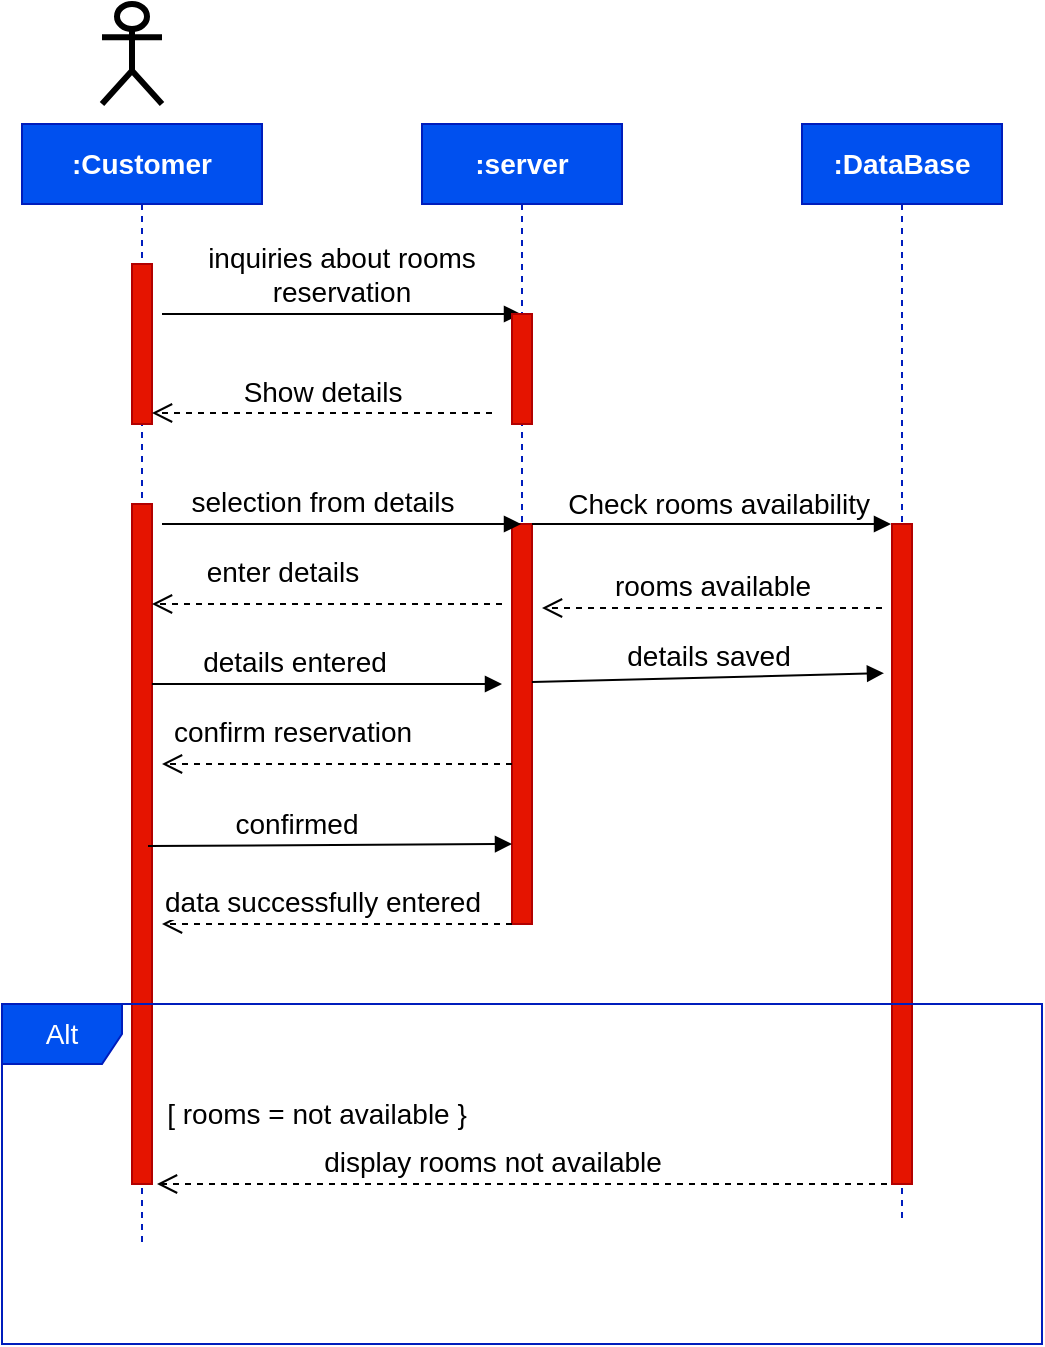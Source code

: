 <mxfile version="16.0.3" type="device"><diagram id="PXB2wZgszIesgVAxLlNB" name="Page-1"><mxGraphModel dx="868" dy="425" grid="1" gridSize="10" guides="1" tooltips="1" connect="1" arrows="1" fold="1" page="1" pageScale="1" pageWidth="1100" pageHeight="850" math="0" shadow="0"><root><mxCell id="0"/><mxCell id="1" parent="0"/><mxCell id="K5pgU8ycxPZ3NiFQEDI7-1" value="&lt;b&gt;&lt;font style=&quot;font-size: 14px&quot;&gt;:Customer&lt;/font&gt;&lt;/b&gt;" style="shape=umlLifeline;perimeter=lifelinePerimeter;whiteSpace=wrap;html=1;container=1;collapsible=0;recursiveResize=0;outlineConnect=0;fillColor=#0050ef;fontColor=#ffffff;strokeColor=#001DBC;" vertex="1" parent="1"><mxGeometry x="80" y="80" width="120" height="560" as="geometry"/></mxCell><mxCell id="K5pgU8ycxPZ3NiFQEDI7-17" value="" style="html=1;points=[];perimeter=orthogonalPerimeter;fontSize=14;fillColor=#e51400;strokeColor=#B20000;fontColor=#ffffff;" vertex="1" parent="K5pgU8ycxPZ3NiFQEDI7-1"><mxGeometry x="55" y="70" width="10" height="80" as="geometry"/></mxCell><mxCell id="K5pgU8ycxPZ3NiFQEDI7-25" value="" style="html=1;verticalAlign=bottom;endArrow=block;rounded=0;fontSize=14;fontColor=#000000;" edge="1" parent="K5pgU8ycxPZ3NiFQEDI7-1" target="K5pgU8ycxPZ3NiFQEDI7-2"><mxGeometry x="1" y="163" width="80" relative="1" as="geometry"><mxPoint x="70" y="95" as="sourcePoint"/><mxPoint x="135" y="95" as="targetPoint"/><mxPoint x="90" y="28" as="offset"/></mxGeometry></mxCell><mxCell id="K5pgU8ycxPZ3NiFQEDI7-28" value="Show details" style="html=1;verticalAlign=bottom;endArrow=open;dashed=1;endSize=8;rounded=0;fontSize=14;fontColor=#000000;" edge="1" parent="K5pgU8ycxPZ3NiFQEDI7-1"><mxGeometry relative="1" as="geometry"><mxPoint x="65" y="144.5" as="targetPoint"/><mxPoint x="235" y="144.5" as="sourcePoint"/></mxGeometry></mxCell><mxCell id="K5pgU8ycxPZ3NiFQEDI7-29" value="" style="html=1;points=[];perimeter=orthogonalPerimeter;fontSize=14;fontColor=#ffffff;fillColor=#e51400;strokeColor=#B20000;" vertex="1" parent="K5pgU8ycxPZ3NiFQEDI7-1"><mxGeometry x="55" y="190" width="10" height="340" as="geometry"/></mxCell><mxCell id="K5pgU8ycxPZ3NiFQEDI7-41" value="details entered" style="html=1;verticalAlign=bottom;endArrow=block;rounded=0;fontSize=14;fontColor=#000000;" edge="1" parent="K5pgU8ycxPZ3NiFQEDI7-1"><mxGeometry x="-0.187" width="80" relative="1" as="geometry"><mxPoint x="65" y="280" as="sourcePoint"/><mxPoint x="240" y="280" as="targetPoint"/><mxPoint as="offset"/></mxGeometry></mxCell><mxCell id="K5pgU8ycxPZ3NiFQEDI7-2" value="&lt;b&gt;&lt;font style=&quot;font-size: 14px&quot;&gt;:server&lt;/font&gt;&lt;/b&gt;" style="shape=umlLifeline;perimeter=lifelinePerimeter;whiteSpace=wrap;html=1;container=1;collapsible=0;recursiveResize=0;outlineConnect=0;fillColor=#0050ef;fontColor=#ffffff;strokeColor=#001DBC;" vertex="1" parent="1"><mxGeometry x="280" y="80" width="100" height="400" as="geometry"/></mxCell><mxCell id="K5pgU8ycxPZ3NiFQEDI7-18" value="" style="html=1;points=[];perimeter=orthogonalPerimeter;fontSize=14;fontColor=#ffffff;fillColor=#e51400;strokeColor=#B20000;" vertex="1" parent="K5pgU8ycxPZ3NiFQEDI7-2"><mxGeometry x="45" y="95" width="10" height="55" as="geometry"/></mxCell><mxCell id="K5pgU8ycxPZ3NiFQEDI7-32" value="" style="html=1;points=[];perimeter=orthogonalPerimeter;fontSize=14;fontColor=#ffffff;fillColor=#e51400;strokeColor=#B20000;" vertex="1" parent="K5pgU8ycxPZ3NiFQEDI7-2"><mxGeometry x="45" y="200" width="10" height="200" as="geometry"/></mxCell><mxCell id="K5pgU8ycxPZ3NiFQEDI7-42" value="details saved" style="html=1;verticalAlign=bottom;endArrow=block;rounded=0;fontSize=14;fontColor=#000000;entryX=-0.4;entryY=0.226;entryDx=0;entryDy=0;entryPerimeter=0;" edge="1" parent="K5pgU8ycxPZ3NiFQEDI7-2" target="K5pgU8ycxPZ3NiFQEDI7-40"><mxGeometry width="80" relative="1" as="geometry"><mxPoint x="55" y="279" as="sourcePoint"/><mxPoint x="135" y="279" as="targetPoint"/></mxGeometry></mxCell><mxCell id="K5pgU8ycxPZ3NiFQEDI7-44" value="confirmed" style="html=1;verticalAlign=bottom;endArrow=block;rounded=0;fontSize=14;fontColor=#000000;entryX=0.2;entryY=0.658;entryDx=0;entryDy=0;entryPerimeter=0;" edge="1" parent="K5pgU8ycxPZ3NiFQEDI7-2"><mxGeometry x="-0.187" width="80" relative="1" as="geometry"><mxPoint x="-137" y="361.04" as="sourcePoint"/><mxPoint x="45" y="360.0" as="targetPoint"/><mxPoint as="offset"/></mxGeometry></mxCell><mxCell id="K5pgU8ycxPZ3NiFQEDI7-3" value="&lt;b&gt;&lt;font style=&quot;font-size: 14px&quot;&gt;:DataBase&lt;/font&gt;&lt;/b&gt;" style="shape=umlLifeline;perimeter=lifelinePerimeter;whiteSpace=wrap;html=1;container=1;collapsible=0;recursiveResize=0;outlineConnect=0;fillColor=#0050ef;fontColor=#ffffff;strokeColor=#001DBC;" vertex="1" parent="1"><mxGeometry x="470" y="80" width="100" height="550" as="geometry"/></mxCell><mxCell id="K5pgU8ycxPZ3NiFQEDI7-37" value="&lt;br&gt;" style="html=1;verticalAlign=bottom;endArrow=block;rounded=0;fontSize=14;fontColor=#000000;" edge="1" parent="K5pgU8ycxPZ3NiFQEDI7-3"><mxGeometry x="0.281" y="10" width="80" relative="1" as="geometry"><mxPoint x="-135" y="200" as="sourcePoint"/><mxPoint x="44.5" y="200" as="targetPoint"/><mxPoint as="offset"/></mxGeometry></mxCell><mxCell id="K5pgU8ycxPZ3NiFQEDI7-40" value="" style="html=1;points=[];perimeter=orthogonalPerimeter;fontSize=14;fontColor=#ffffff;fillColor=#e51400;strokeColor=#B20000;" vertex="1" parent="K5pgU8ycxPZ3NiFQEDI7-3"><mxGeometry x="45" y="200" width="10" height="330" as="geometry"/></mxCell><mxCell id="K5pgU8ycxPZ3NiFQEDI7-12" value="" style="shape=umlActor;verticalLabelPosition=bottom;verticalAlign=top;html=1;outlineConnect=0;fontSize=14;fontColor=#FFFFFF;strokeWidth=3;" vertex="1" parent="1"><mxGeometry x="120" y="20" width="30" height="50" as="geometry"/></mxCell><mxCell id="K5pgU8ycxPZ3NiFQEDI7-36" value="selection from details" style="html=1;verticalAlign=bottom;endArrow=block;rounded=0;fontSize=14;fontColor=#000000;" edge="1" parent="1"><mxGeometry x="-0.109" width="80" relative="1" as="geometry"><mxPoint x="150" y="280" as="sourcePoint"/><mxPoint x="329.5" y="280" as="targetPoint"/><mxPoint as="offset"/></mxGeometry></mxCell><mxCell id="K5pgU8ycxPZ3NiFQEDI7-38" value="Check rooms availability&amp;nbsp;" style="text;html=1;align=center;verticalAlign=middle;resizable=0;points=[];autosize=1;strokeColor=none;fillColor=none;fontSize=14;fontColor=#000000;" vertex="1" parent="1"><mxGeometry x="345" y="260" width="170" height="20" as="geometry"/></mxCell><mxCell id="K5pgU8ycxPZ3NiFQEDI7-39" value="rooms available" style="html=1;verticalAlign=bottom;endArrow=open;dashed=1;endSize=8;rounded=0;fontSize=14;fontColor=#000000;" edge="1" parent="1"><mxGeometry relative="1" as="geometry"><mxPoint x="340" y="322" as="targetPoint"/><mxPoint x="510" y="322" as="sourcePoint"/></mxGeometry></mxCell><mxCell id="K5pgU8ycxPZ3NiFQEDI7-31" value="enter details" style="html=1;verticalAlign=bottom;endArrow=open;dashed=1;endSize=8;rounded=0;fontSize=14;fontColor=#000000;" edge="1" parent="1" target="K5pgU8ycxPZ3NiFQEDI7-29"><mxGeometry x="0.257" y="-5" relative="1" as="geometry"><mxPoint x="180" y="390" as="targetPoint"/><mxPoint x="320" y="320" as="sourcePoint"/><Array as="points"><mxPoint x="240" y="320"/></Array><mxPoint as="offset"/></mxGeometry></mxCell><mxCell id="K5pgU8ycxPZ3NiFQEDI7-43" value="confirm reservation" style="html=1;verticalAlign=bottom;endArrow=open;dashed=1;endSize=8;rounded=0;fontSize=14;fontColor=#000000;" edge="1" parent="1"><mxGeometry x="0.257" y="-5" relative="1" as="geometry"><mxPoint x="150" y="400" as="targetPoint"/><mxPoint x="325" y="400" as="sourcePoint"/><Array as="points"><mxPoint x="245" y="400"/></Array><mxPoint as="offset"/></mxGeometry></mxCell><mxCell id="K5pgU8ycxPZ3NiFQEDI7-45" value="data successfully entered" style="html=1;verticalAlign=bottom;endArrow=open;dashed=1;endSize=8;rounded=0;fontSize=14;fontColor=#000000;" edge="1" parent="1"><mxGeometry x="0.086" relative="1" as="geometry"><mxPoint x="150" y="480" as="targetPoint"/><mxPoint x="325" y="480" as="sourcePoint"/><Array as="points"><mxPoint x="245" y="480"/></Array><mxPoint as="offset"/></mxGeometry></mxCell><mxCell id="K5pgU8ycxPZ3NiFQEDI7-46" value="Alt" style="shape=umlFrame;whiteSpace=wrap;html=1;fontSize=14;fontColor=#ffffff;fillColor=#0050ef;strokeColor=#001DBC;" vertex="1" parent="1"><mxGeometry x="70" y="520" width="520" height="170" as="geometry"/></mxCell><mxCell id="K5pgU8ycxPZ3NiFQEDI7-50" value="inquiries about rooms reservation" style="text;html=1;strokeColor=none;fillColor=none;align=center;verticalAlign=middle;whiteSpace=wrap;rounded=0;fontSize=14;fontColor=#000000;" vertex="1" parent="1"><mxGeometry x="160" y="140" width="160" height="30" as="geometry"/></mxCell><mxCell id="K5pgU8ycxPZ3NiFQEDI7-51" value="[ rooms = not available }" style="text;html=1;strokeColor=none;fillColor=none;align=center;verticalAlign=middle;whiteSpace=wrap;rounded=0;fontSize=14;fontColor=#000000;" vertex="1" parent="1"><mxGeometry x="105" y="560" width="245" height="30" as="geometry"/></mxCell><mxCell id="K5pgU8ycxPZ3NiFQEDI7-59" value="display rooms not available" style="html=1;verticalAlign=bottom;endArrow=open;dashed=1;endSize=8;rounded=0;fontSize=14;fontColor=#000000;" edge="1" parent="1"><mxGeometry x="0.086" relative="1" as="geometry"><mxPoint x="147.5" y="610" as="targetPoint"/><mxPoint x="512.5" y="610" as="sourcePoint"/><Array as="points"><mxPoint x="432.5" y="610"/></Array><mxPoint as="offset"/></mxGeometry></mxCell></root></mxGraphModel></diagram></mxfile>